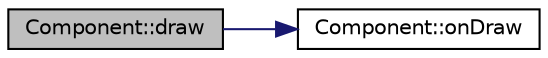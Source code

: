 digraph "Component::draw"
{
 // LATEX_PDF_SIZE
  edge [fontname="Helvetica",fontsize="10",labelfontname="Helvetica",labelfontsize="10"];
  node [fontname="Helvetica",fontsize="10",shape=record];
  rankdir="LR";
  Node1 [label="Component::draw",height=0.2,width=0.4,color="black", fillcolor="grey75", style="filled", fontcolor="black",tooltip="called by the engine on draw"];
  Node1 -> Node2 [color="midnightblue",fontsize="10",style="solid",fontname="Helvetica"];
  Node2 [label="Component::onDraw",height=0.2,width=0.4,color="black", fillcolor="white", style="filled",URL="$class_component.html#afaaf4776d0e78524527372d45ae977ec",tooltip="override to catch the draw event"];
}
